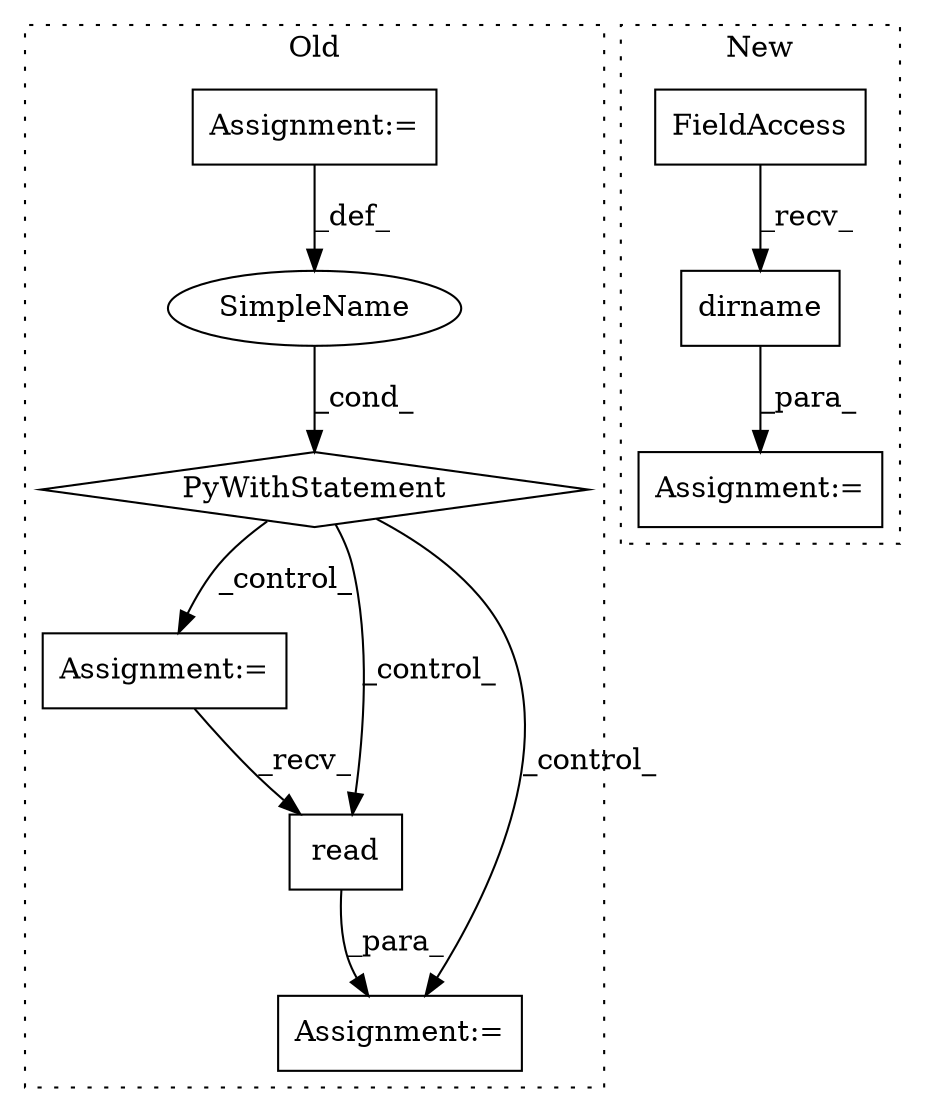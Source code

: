 digraph G {
subgraph cluster0 {
1 [label="PyWithStatement" a="104" s="225,298" l="10,2" shape="diamond"];
5 [label="SimpleName" a="42" s="" l="" shape="ellipse"];
6 [label="Assignment:=" a="7" s="318" l="1" shape="box"];
7 [label="read" a="32" s="337" l="6" shape="box"];
8 [label="Assignment:=" a="7" s="334" l="1" shape="box"];
9 [label="Assignment:=" a="7" s="155" l="4" shape="box"];
label = "Old";
style="dotted";
}
subgraph cluster1 {
2 [label="dirname" a="32" s="182,215" l="8,1" shape="box"];
3 [label="FieldAccess" a="22" s="174" l="2" shape="box"];
4 [label="Assignment:=" a="7" s="173" l="1" shape="box"];
label = "New";
style="dotted";
}
1 -> 7 [label="_control_"];
1 -> 8 [label="_control_"];
1 -> 6 [label="_control_"];
2 -> 4 [label="_para_"];
3 -> 2 [label="_recv_"];
5 -> 1 [label="_cond_"];
6 -> 7 [label="_recv_"];
7 -> 8 [label="_para_"];
9 -> 5 [label="_def_"];
}